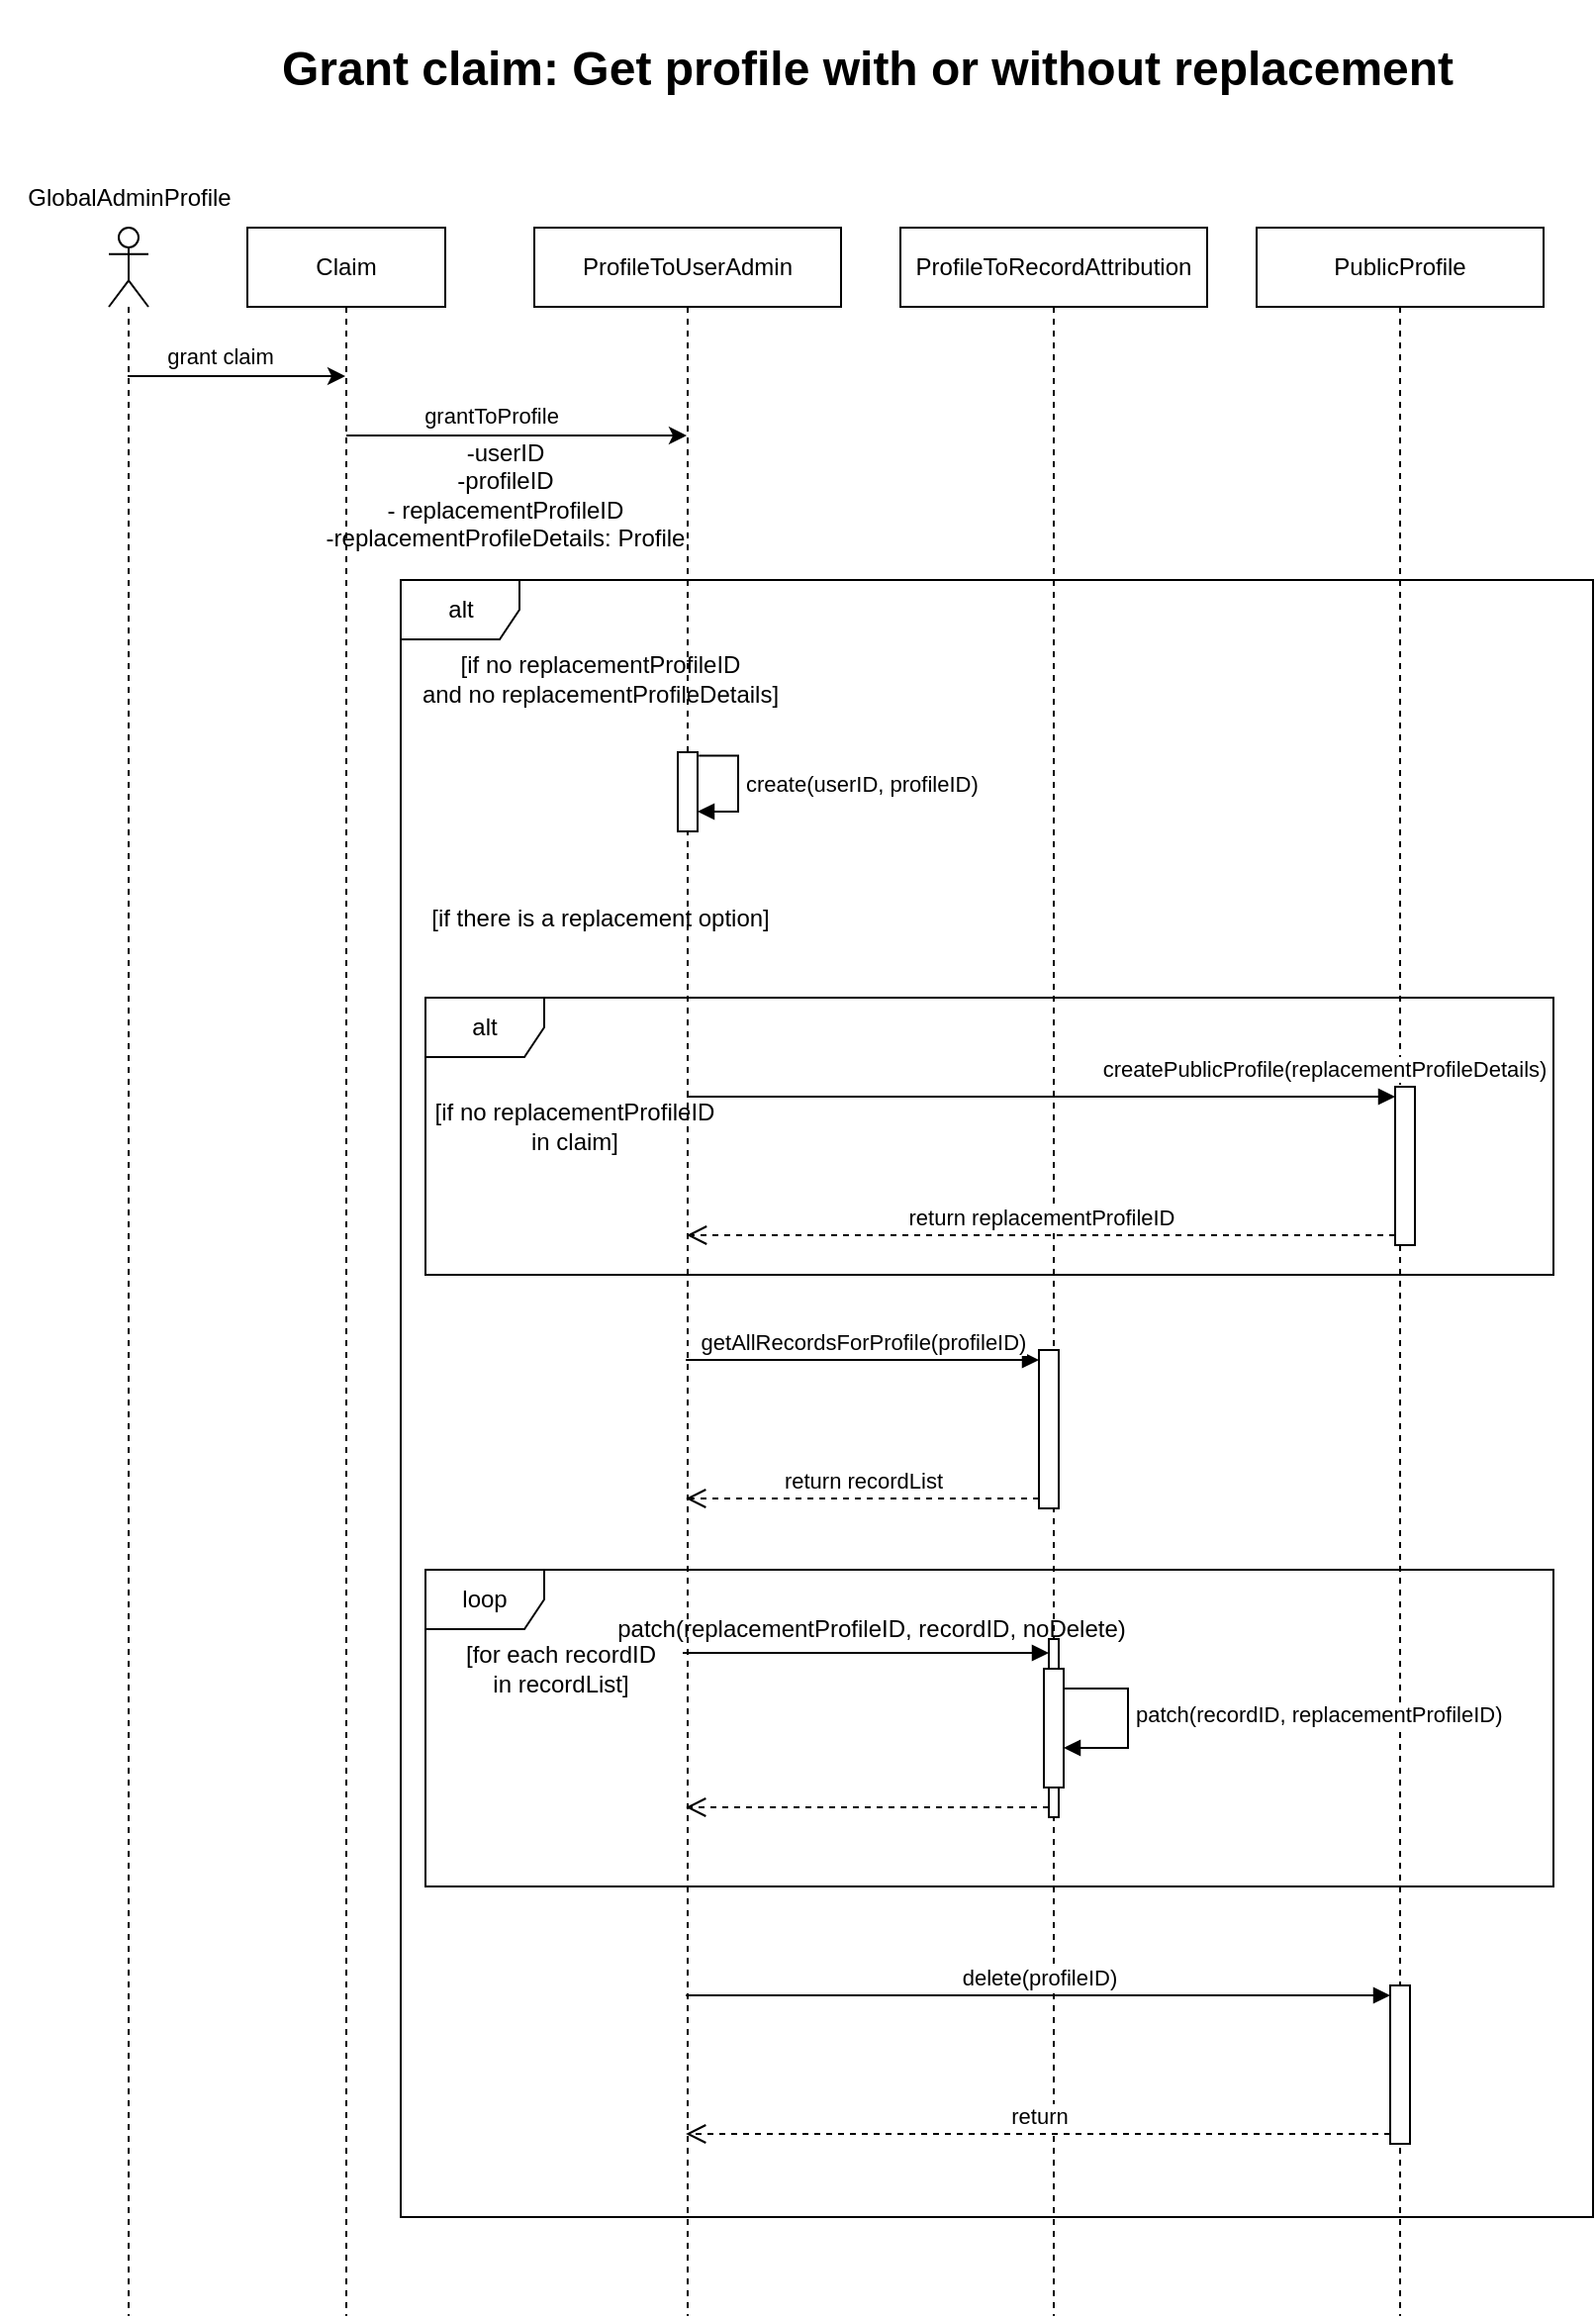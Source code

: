 <mxfile version="22.1.7" type="device">
  <diagram name="Page-1" id="-PNgyL4yf28jBYAbtMfu">
    <mxGraphModel dx="2231" dy="1220" grid="1" gridSize="10" guides="1" tooltips="1" connect="1" arrows="1" fold="1" page="1" pageScale="1" pageWidth="827" pageHeight="1169" math="0" shadow="0">
      <root>
        <mxCell id="0" />
        <mxCell id="1" parent="0" />
        <mxCell id="TPNfOtbe-Nmbu9DTXr1a-1" value="&lt;h1&gt;Grant claim: Get profile with or without replacement&lt;br&gt;&lt;/h1&gt;" style="text;html=1;align=center;verticalAlign=middle;resizable=0;points=[];autosize=1;strokeColor=none;fillColor=none;" vertex="1" parent="1">
          <mxGeometry x="172.5" y="10" width="620" height="70" as="geometry" />
        </mxCell>
        <mxCell id="TPNfOtbe-Nmbu9DTXr1a-2" value="" style="shape=umlLifeline;perimeter=lifelinePerimeter;whiteSpace=wrap;html=1;container=1;dropTarget=0;collapsible=0;recursiveResize=0;outlineConnect=0;portConstraint=eastwest;newEdgeStyle={&quot;curved&quot;:0,&quot;rounded&quot;:0};participant=umlActor;" vertex="1" parent="1">
          <mxGeometry x="100" y="125" width="20" height="1055" as="geometry" />
        </mxCell>
        <mxCell id="TPNfOtbe-Nmbu9DTXr1a-3" value="Claim" style="shape=umlLifeline;perimeter=lifelinePerimeter;whiteSpace=wrap;html=1;container=1;dropTarget=0;collapsible=0;recursiveResize=0;outlineConnect=0;portConstraint=eastwest;newEdgeStyle={&quot;curved&quot;:0,&quot;rounded&quot;:0};" vertex="1" parent="1">
          <mxGeometry x="170" y="125" width="100" height="1055" as="geometry" />
        </mxCell>
        <mxCell id="TPNfOtbe-Nmbu9DTXr1a-4" value="ProfileToUserAdmin" style="shape=umlLifeline;perimeter=lifelinePerimeter;whiteSpace=wrap;html=1;container=1;dropTarget=0;collapsible=0;recursiveResize=0;outlineConnect=0;portConstraint=eastwest;newEdgeStyle={&quot;curved&quot;:0,&quot;rounded&quot;:0};" vertex="1" parent="1">
          <mxGeometry x="315" y="125" width="155" height="1055" as="geometry" />
        </mxCell>
        <mxCell id="TPNfOtbe-Nmbu9DTXr1a-5" value="ProfileToRecordAttribution" style="shape=umlLifeline;perimeter=lifelinePerimeter;whiteSpace=wrap;html=1;container=1;dropTarget=0;collapsible=0;recursiveResize=0;outlineConnect=0;portConstraint=eastwest;newEdgeStyle={&quot;curved&quot;:0,&quot;rounded&quot;:0};" vertex="1" parent="1">
          <mxGeometry x="500" y="125" width="155" height="1055" as="geometry" />
        </mxCell>
        <mxCell id="TPNfOtbe-Nmbu9DTXr1a-6" value="" style="html=1;points=[[0,0,0,0,5],[0,1,0,0,-5],[1,0,0,0,5],[1,1,0,0,-5]];perimeter=orthogonalPerimeter;outlineConnect=0;targetShapes=umlLifeline;portConstraint=eastwest;newEdgeStyle={&quot;curved&quot;:0,&quot;rounded&quot;:0};" vertex="1" parent="TPNfOtbe-Nmbu9DTXr1a-5">
          <mxGeometry x="75" y="713" width="5" height="90" as="geometry" />
        </mxCell>
        <mxCell id="TPNfOtbe-Nmbu9DTXr1a-7" value="PublicProfile" style="shape=umlLifeline;perimeter=lifelinePerimeter;whiteSpace=wrap;html=1;container=1;dropTarget=0;collapsible=0;recursiveResize=0;outlineConnect=0;portConstraint=eastwest;newEdgeStyle={&quot;curved&quot;:0,&quot;rounded&quot;:0};" vertex="1" parent="1">
          <mxGeometry x="680" y="125" width="145" height="1055" as="geometry" />
        </mxCell>
        <mxCell id="TPNfOtbe-Nmbu9DTXr1a-8" value="" style="endArrow=classic;html=1;rounded=0;" edge="1" parent="1">
          <mxGeometry width="50" height="50" relative="1" as="geometry">
            <mxPoint x="109.5" y="200" as="sourcePoint" />
            <mxPoint x="219.5" y="200" as="targetPoint" />
          </mxGeometry>
        </mxCell>
        <mxCell id="TPNfOtbe-Nmbu9DTXr1a-9" value="grant claim" style="edgeLabel;html=1;align=center;verticalAlign=middle;resizable=0;points=[];" vertex="1" connectable="0" parent="TPNfOtbe-Nmbu9DTXr1a-8">
          <mxGeometry x="-0.154" y="-1" relative="1" as="geometry">
            <mxPoint y="-11" as="offset" />
          </mxGeometry>
        </mxCell>
        <mxCell id="TPNfOtbe-Nmbu9DTXr1a-10" value="GlobalAdminProfile" style="text;html=1;align=center;verticalAlign=middle;resizable=0;points=[];autosize=1;strokeColor=none;fillColor=none;" vertex="1" parent="1">
          <mxGeometry x="45" y="95" width="130" height="30" as="geometry" />
        </mxCell>
        <mxCell id="TPNfOtbe-Nmbu9DTXr1a-11" value="" style="endArrow=classic;html=1;rounded=0;" edge="1" parent="1">
          <mxGeometry width="50" height="50" relative="1" as="geometry">
            <mxPoint x="220" y="230" as="sourcePoint" />
            <mxPoint x="392" y="230" as="targetPoint" />
          </mxGeometry>
        </mxCell>
        <mxCell id="TPNfOtbe-Nmbu9DTXr1a-12" value="grantToProfile" style="edgeLabel;html=1;align=center;verticalAlign=middle;resizable=0;points=[];" vertex="1" connectable="0" parent="TPNfOtbe-Nmbu9DTXr1a-11">
          <mxGeometry x="-0.154" y="-1" relative="1" as="geometry">
            <mxPoint y="-11" as="offset" />
          </mxGeometry>
        </mxCell>
        <mxCell id="TPNfOtbe-Nmbu9DTXr1a-13" value="&lt;div&gt;-userID&lt;/div&gt;&lt;div&gt;-profileID&lt;/div&gt;&lt;div&gt;- replacementProfileID&lt;br&gt;&lt;/div&gt;-replacementProfileDetails: Profile" style="text;html=1;align=center;verticalAlign=middle;resizable=0;points=[];autosize=1;strokeColor=none;fillColor=none;" vertex="1" parent="1">
          <mxGeometry x="200" y="225" width="200" height="70" as="geometry" />
        </mxCell>
        <mxCell id="TPNfOtbe-Nmbu9DTXr1a-15" value="delete(profileID)" style="html=1;verticalAlign=bottom;endArrow=block;curved=0;rounded=0;entryX=0;entryY=0;entryDx=0;entryDy=5;" edge="1" parent="1" target="TPNfOtbe-Nmbu9DTXr1a-17">
          <mxGeometry relative="1" as="geometry">
            <mxPoint x="391.571" y="1018" as="sourcePoint" />
          </mxGeometry>
        </mxCell>
        <mxCell id="TPNfOtbe-Nmbu9DTXr1a-16" value="return" style="html=1;verticalAlign=bottom;endArrow=open;dashed=1;endSize=8;curved=0;rounded=0;exitX=0;exitY=1;exitDx=0;exitDy=-5;" edge="1" parent="1" source="TPNfOtbe-Nmbu9DTXr1a-17">
          <mxGeometry relative="1" as="geometry">
            <mxPoint x="391.571" y="1088" as="targetPoint" />
          </mxGeometry>
        </mxCell>
        <mxCell id="TPNfOtbe-Nmbu9DTXr1a-17" value="" style="html=1;points=[[0,0,0,0,5],[0,1,0,0,-5],[1,0,0,0,5],[1,1,0,0,-5]];perimeter=orthogonalPerimeter;outlineConnect=0;targetShapes=umlLifeline;portConstraint=eastwest;newEdgeStyle={&quot;curved&quot;:0,&quot;rounded&quot;:0};" vertex="1" parent="1">
          <mxGeometry x="747.5" y="1013" width="10" height="80" as="geometry" />
        </mxCell>
        <mxCell id="TPNfOtbe-Nmbu9DTXr1a-19" value="alt" style="shape=umlFrame;whiteSpace=wrap;html=1;pointerEvents=0;" vertex="1" parent="1">
          <mxGeometry x="260" y="514" width="570" height="140" as="geometry" />
        </mxCell>
        <mxCell id="TPNfOtbe-Nmbu9DTXr1a-20" value="" style="html=1;points=[[0,0,0,0,5],[0,1,0,0,-5],[1,0,0,0,5],[1,1,0,0,-5]];perimeter=orthogonalPerimeter;outlineConnect=0;targetShapes=umlLifeline;portConstraint=eastwest;newEdgeStyle={&quot;curved&quot;:0,&quot;rounded&quot;:0};" vertex="1" parent="1">
          <mxGeometry x="750" y="559" width="10" height="80" as="geometry" />
        </mxCell>
        <mxCell id="TPNfOtbe-Nmbu9DTXr1a-21" value="[if no replacementProfileID&lt;br&gt;in claim]" style="text;html=1;align=center;verticalAlign=middle;resizable=0;points=[];autosize=1;strokeColor=none;fillColor=none;" vertex="1" parent="1">
          <mxGeometry x="255" y="559" width="160" height="40" as="geometry" />
        </mxCell>
        <mxCell id="TPNfOtbe-Nmbu9DTXr1a-22" value="loop" style="shape=umlFrame;whiteSpace=wrap;html=1;pointerEvents=0;" vertex="1" parent="1">
          <mxGeometry x="260" y="803" width="570" height="160" as="geometry" />
        </mxCell>
        <mxCell id="TPNfOtbe-Nmbu9DTXr1a-23" value="&lt;div&gt;[for each recordID&lt;/div&gt;&lt;div&gt;in recordList]&lt;/div&gt;" style="text;html=1;align=center;verticalAlign=middle;resizable=0;points=[];autosize=1;strokeColor=none;fillColor=none;" vertex="1" parent="1">
          <mxGeometry x="267.5" y="833" width="120" height="40" as="geometry" />
        </mxCell>
        <mxCell id="TPNfOtbe-Nmbu9DTXr1a-24" value="patch(replacementProfileID, recordID, noDelete)" style="text;html=1;align=center;verticalAlign=middle;resizable=0;points=[];autosize=1;strokeColor=none;fillColor=none;" vertex="1" parent="1">
          <mxGeometry x="350" y="818" width="270" height="30" as="geometry" />
        </mxCell>
        <mxCell id="TPNfOtbe-Nmbu9DTXr1a-25" value="" style="html=1;verticalAlign=bottom;endArrow=block;curved=0;rounded=0;entryX=0;entryY=0;entryDx=0;entryDy=5;" edge="1" parent="1">
          <mxGeometry x="0.263" y="5" relative="1" as="geometry">
            <mxPoint x="390" y="845" as="sourcePoint" />
            <mxPoint x="575" y="845" as="targetPoint" />
            <mxPoint as="offset" />
          </mxGeometry>
        </mxCell>
        <mxCell id="TPNfOtbe-Nmbu9DTXr1a-26" value="createPublicProfile(replacementProfileDetails)" style="html=1;verticalAlign=bottom;endArrow=block;curved=0;rounded=0;entryX=0;entryY=0;entryDx=0;entryDy=5;" edge="1" parent="1" target="TPNfOtbe-Nmbu9DTXr1a-20">
          <mxGeometry x="0.8" y="5" relative="1" as="geometry">
            <mxPoint x="392" y="564" as="sourcePoint" />
            <mxPoint as="offset" />
          </mxGeometry>
        </mxCell>
        <mxCell id="TPNfOtbe-Nmbu9DTXr1a-27" value="return replacementProfileID" style="html=1;verticalAlign=bottom;endArrow=open;dashed=1;endSize=8;curved=0;rounded=0;exitX=0;exitY=1;exitDx=0;exitDy=-5;" edge="1" parent="1" source="TPNfOtbe-Nmbu9DTXr1a-20">
          <mxGeometry relative="1" as="geometry">
            <mxPoint x="392" y="634" as="targetPoint" />
          </mxGeometry>
        </mxCell>
        <mxCell id="TPNfOtbe-Nmbu9DTXr1a-28" value="" style="html=1;verticalAlign=bottom;endArrow=open;dashed=1;endSize=8;curved=0;rounded=0;exitX=0;exitY=1;exitDx=0;exitDy=-5;exitPerimeter=0;" edge="1" parent="1" source="TPNfOtbe-Nmbu9DTXr1a-6">
          <mxGeometry x="-0.105" y="-5" relative="1" as="geometry">
            <mxPoint x="391.571" y="923" as="targetPoint" />
            <mxPoint x="570" y="951" as="sourcePoint" />
            <mxPoint as="offset" />
          </mxGeometry>
        </mxCell>
        <mxCell id="TPNfOtbe-Nmbu9DTXr1a-31" value="" style="html=1;points=[[0,0,0,0,5],[0,1,0,0,-5],[1,0,0,0,5],[1,1,0,0,-5]];perimeter=orthogonalPerimeter;outlineConnect=0;targetShapes=umlLifeline;portConstraint=eastwest;newEdgeStyle={&quot;curved&quot;:0,&quot;rounded&quot;:0};" vertex="1" parent="1">
          <mxGeometry x="572.5" y="853" width="10" height="60" as="geometry" />
        </mxCell>
        <mxCell id="TPNfOtbe-Nmbu9DTXr1a-32" value="patch(recordID, replacementProfileID)" style="html=1;align=left;spacingLeft=2;endArrow=block;rounded=0;edgeStyle=orthogonalEdgeStyle;curved=0;rounded=0;exitX=1;exitY=0;exitDx=0;exitDy=5;exitPerimeter=0;" edge="1" parent="1" target="TPNfOtbe-Nmbu9DTXr1a-31" source="TPNfOtbe-Nmbu9DTXr1a-31">
          <mxGeometry relative="1" as="geometry">
            <mxPoint x="600" y="848" as="sourcePoint" />
            <Array as="points">
              <mxPoint x="583" y="863" />
              <mxPoint x="615" y="863" />
              <mxPoint x="615" y="893" />
            </Array>
          </mxGeometry>
        </mxCell>
        <mxCell id="TPNfOtbe-Nmbu9DTXr1a-33" value="alt" style="shape=umlFrame;whiteSpace=wrap;html=1;pointerEvents=0;" vertex="1" parent="1">
          <mxGeometry x="247.5" y="303" width="602.5" height="827" as="geometry" />
        </mxCell>
        <mxCell id="TPNfOtbe-Nmbu9DTXr1a-34" value="&lt;div&gt;[if no replacementProfileID&lt;/div&gt;&lt;div&gt;and no replacementProfileDetails]&lt;br&gt;&lt;/div&gt;" style="text;html=1;align=center;verticalAlign=middle;resizable=0;points=[];autosize=1;strokeColor=none;fillColor=none;" vertex="1" parent="1">
          <mxGeometry x="247.5" y="333" width="200" height="40" as="geometry" />
        </mxCell>
        <mxCell id="TPNfOtbe-Nmbu9DTXr1a-38" value="[if there is a replacement option]" style="text;html=1;align=center;verticalAlign=middle;resizable=0;points=[];autosize=1;strokeColor=none;fillColor=none;" vertex="1" parent="1">
          <mxGeometry x="252.5" y="459" width="190" height="30" as="geometry" />
        </mxCell>
        <mxCell id="TPNfOtbe-Nmbu9DTXr1a-39" value="" style="html=1;points=[[0,0,0,0,5],[0,1,0,0,-5],[1,0,0,0,5],[1,1,0,0,-5]];perimeter=orthogonalPerimeter;outlineConnect=0;targetShapes=umlLifeline;portConstraint=eastwest;newEdgeStyle={&quot;curved&quot;:0,&quot;rounded&quot;:0};" vertex="1" parent="1">
          <mxGeometry x="570" y="692" width="10" height="80" as="geometry" />
        </mxCell>
        <mxCell id="TPNfOtbe-Nmbu9DTXr1a-40" value="getAllRecordsForProfile(profileID)" style="html=1;verticalAlign=bottom;endArrow=block;curved=0;rounded=0;entryX=0;entryY=0;entryDx=0;entryDy=5;" edge="1" target="TPNfOtbe-Nmbu9DTXr1a-39" parent="1">
          <mxGeometry relative="1" as="geometry">
            <mxPoint x="391.571" y="697.0" as="sourcePoint" />
          </mxGeometry>
        </mxCell>
        <mxCell id="TPNfOtbe-Nmbu9DTXr1a-41" value="return recordList" style="html=1;verticalAlign=bottom;endArrow=open;dashed=1;endSize=8;curved=0;rounded=0;exitX=0;exitY=1;exitDx=0;exitDy=-5;" edge="1" source="TPNfOtbe-Nmbu9DTXr1a-39" parent="1">
          <mxGeometry relative="1" as="geometry">
            <mxPoint x="391.571" y="767.0" as="targetPoint" />
          </mxGeometry>
        </mxCell>
        <mxCell id="TPNfOtbe-Nmbu9DTXr1a-42" value="" style="html=1;points=[[0,0,0,0,5],[0,1,0,0,-5],[1,0,0,0,5],[1,1,0,0,-5]];perimeter=orthogonalPerimeter;outlineConnect=0;targetShapes=umlLifeline;portConstraint=eastwest;newEdgeStyle={&quot;curved&quot;:0,&quot;rounded&quot;:0};" vertex="1" parent="1">
          <mxGeometry x="387.5" y="390" width="10" height="40" as="geometry" />
        </mxCell>
        <mxCell id="TPNfOtbe-Nmbu9DTXr1a-43" value="create(userID, profileID)" style="html=1;align=left;spacingLeft=2;endArrow=block;rounded=0;edgeStyle=orthogonalEdgeStyle;curved=0;rounded=0;exitX=1.058;exitY=0.044;exitDx=0;exitDy=0;exitPerimeter=0;" edge="1" target="TPNfOtbe-Nmbu9DTXr1a-42" parent="1" source="TPNfOtbe-Nmbu9DTXr1a-42">
          <mxGeometry relative="1" as="geometry">
            <mxPoint x="410" y="370" as="sourcePoint" />
            <Array as="points">
              <mxPoint x="418" y="392" />
              <mxPoint x="418" y="420" />
            </Array>
          </mxGeometry>
        </mxCell>
      </root>
    </mxGraphModel>
  </diagram>
</mxfile>
